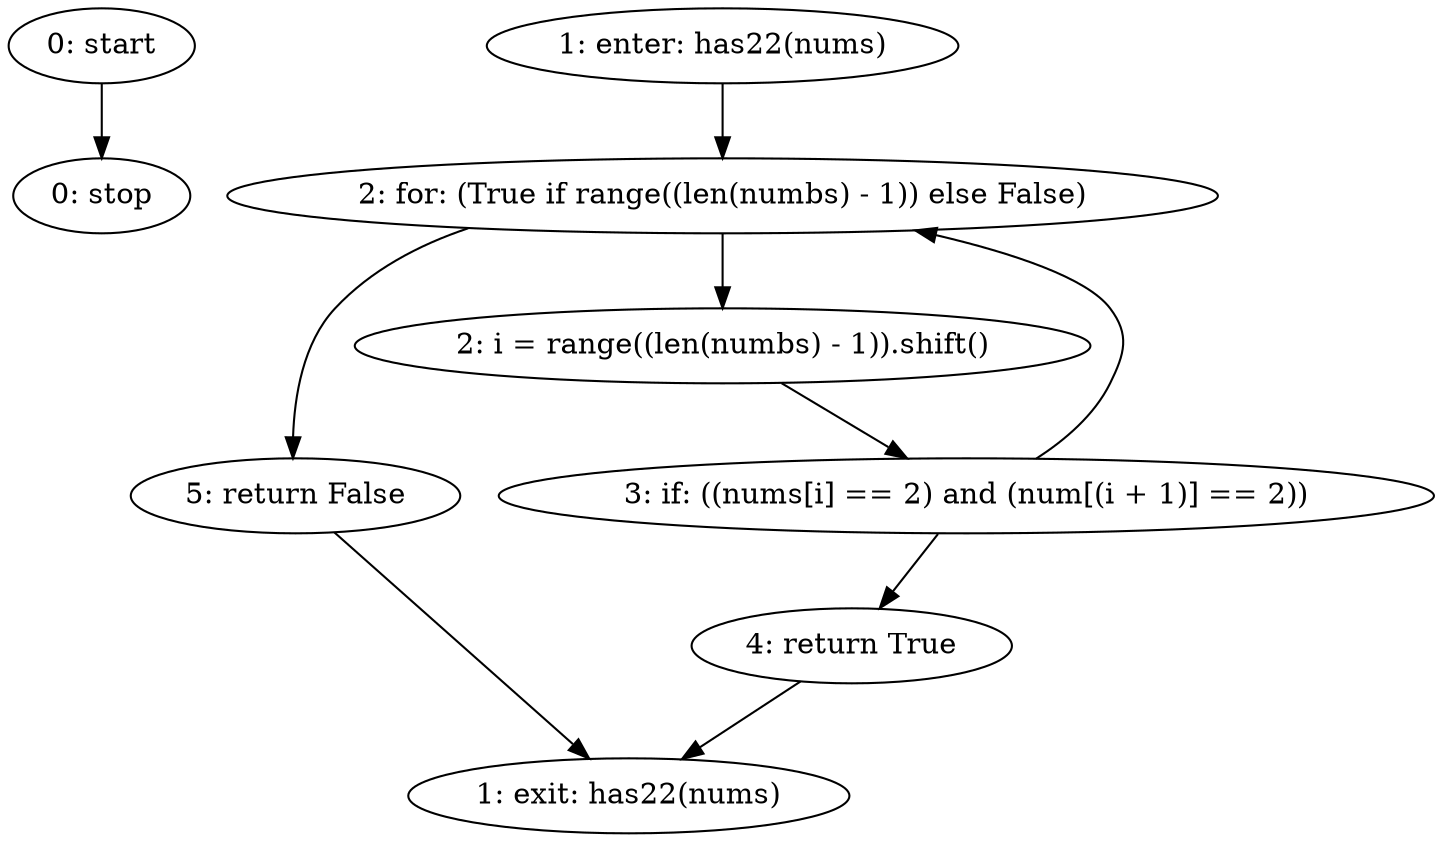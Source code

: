 strict digraph "" {
	node [label="\N"];
	0	[label="0: start"];
	8	[label="0: stop"];
	0 -> 8;
	1	[label="1: enter: has22(nums)"];
	3	[label="2: for: (True if range((len(numbs) - 1)) else False)"];
	1 -> 3;
	2	[label="1: exit: has22(nums)"];
	6	[label="4: return True"];
	6 -> 2;
	7	[label="5: return False"];
	7 -> 2;
	3 -> 7;
	4	[label="2: i = range((len(numbs) - 1)).shift()"];
	3 -> 4;
	5	[label="3: if: ((nums[i] == 2) and (num[(i + 1)] == 2))"];
	5 -> 6;
	5 -> 3;
	4 -> 5;
}

